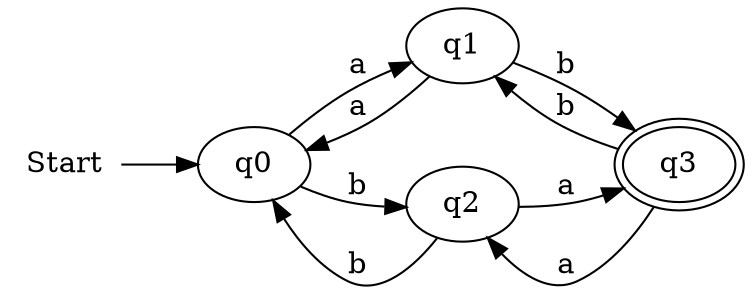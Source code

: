 digraph G {
    rankdir=LR;    
    q1 -> q0 [constraint=false, label = a ];
    q2 -> q0 [constraint=false, label = b ];
    q3 -> q1 [constraint=false, label = b ];
    q3 -> q2 [constraint=false, label = a ];
    subgraph g1 {
        q0 -> q1 [label = a ];
        q0 -> q2 [label = b ];
        q1 -> q3 [label = b ];
        q2 -> q3 [label = a ];
        q3 [ peripheries = 2 ];
        { rank = same; q1; q2; }
    }
    Start->q0;
    Start [shape = plaintext];
}
